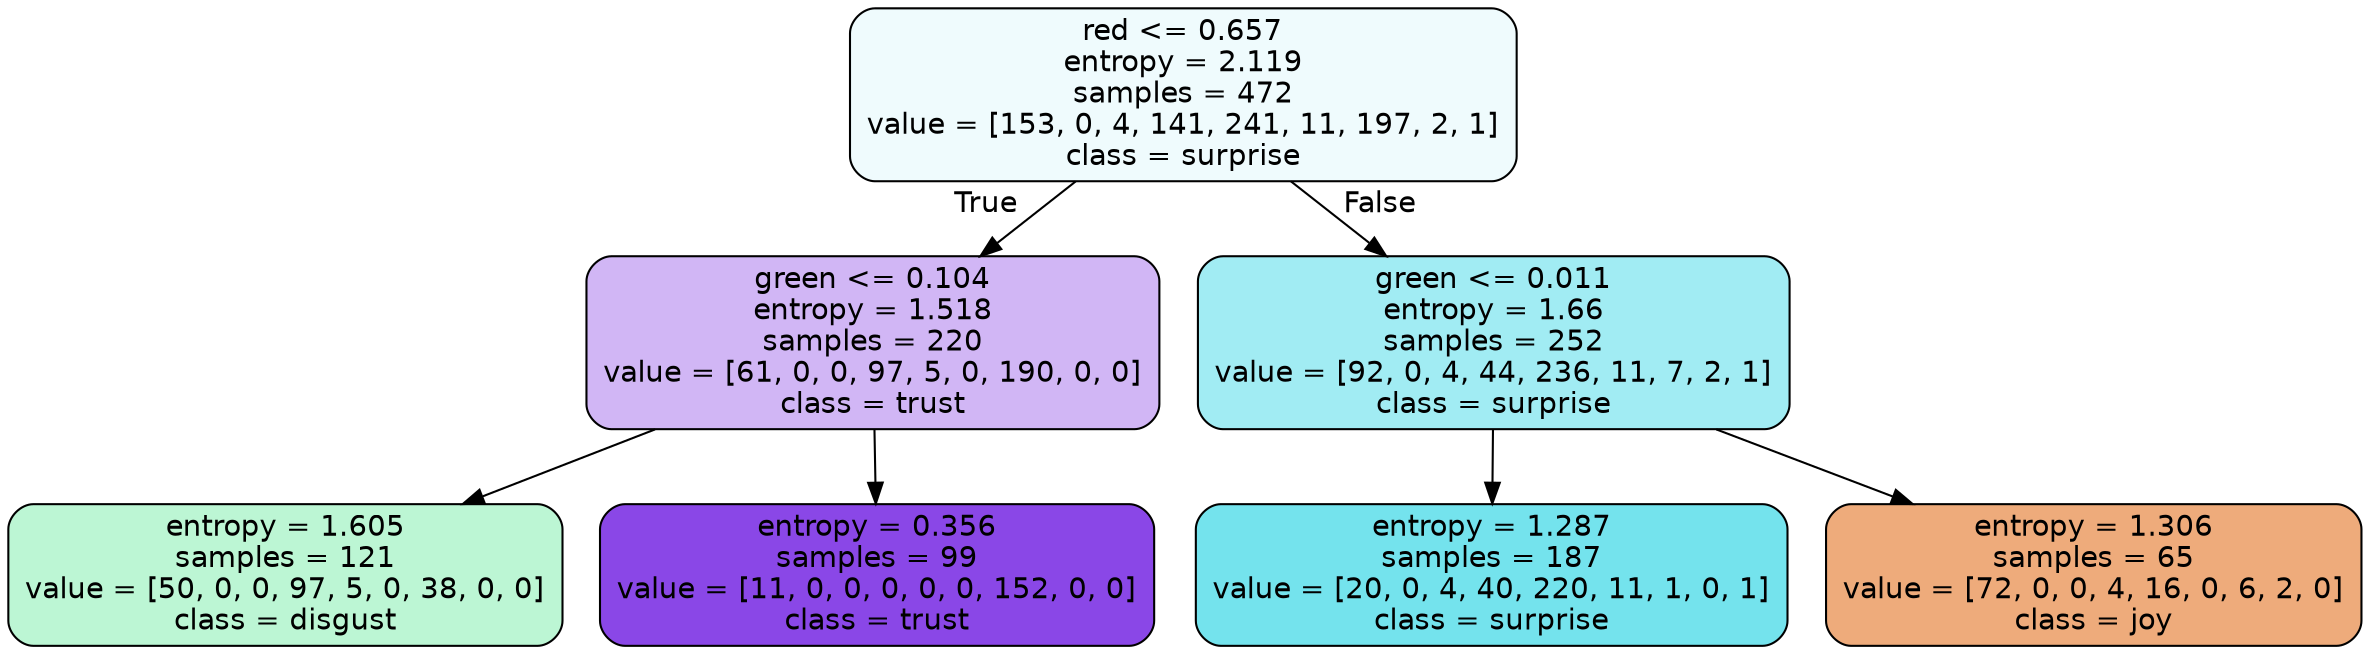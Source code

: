 digraph Tree {
node [shape=box, style="filled, rounded", color="black", fontname=helvetica] ;
edge [fontname=helvetica] ;
0 [label="red <= 0.657\nentropy = 2.119\nsamples = 472\nvalue = [153, 0, 4, 141, 241, 11, 197, 2, 1]\nclass = surprise", fillcolor="#39d7e514"] ;
1 [label="green <= 0.104\nentropy = 1.518\nsamples = 220\nvalue = [61, 0, 0, 97, 5, 0, 190, 0, 0]\nclass = trust", fillcolor="#8139e55d"] ;
0 -> 1 [labeldistance=2.5, labelangle=45, headlabel="True"] ;
2 [label="entropy = 1.605\nsamples = 121\nvalue = [50, 0, 0, 97, 5, 0, 38, 0, 0]\nclass = disgust", fillcolor="#39e58156"] ;
1 -> 2 ;
3 [label="entropy = 0.356\nsamples = 99\nvalue = [11, 0, 0, 0, 0, 0, 152, 0, 0]\nclass = trust", fillcolor="#8139e5ed"] ;
1 -> 3 ;
4 [label="green <= 0.011\nentropy = 1.66\nsamples = 252\nvalue = [92, 0, 4, 44, 236, 11, 7, 2, 1]\nclass = surprise", fillcolor="#39d7e578"] ;
0 -> 4 [labeldistance=2.5, labelangle=-45, headlabel="False"] ;
5 [label="entropy = 1.287\nsamples = 187\nvalue = [20, 0, 4, 40, 220, 11, 1, 0, 1]\nclass = surprise", fillcolor="#39d7e5b3"] ;
4 -> 5 ;
6 [label="entropy = 1.306\nsamples = 65\nvalue = [72, 0, 0, 4, 16, 0, 6, 2, 0]\nclass = joy", fillcolor="#e58139aa"] ;
4 -> 6 ;
}
